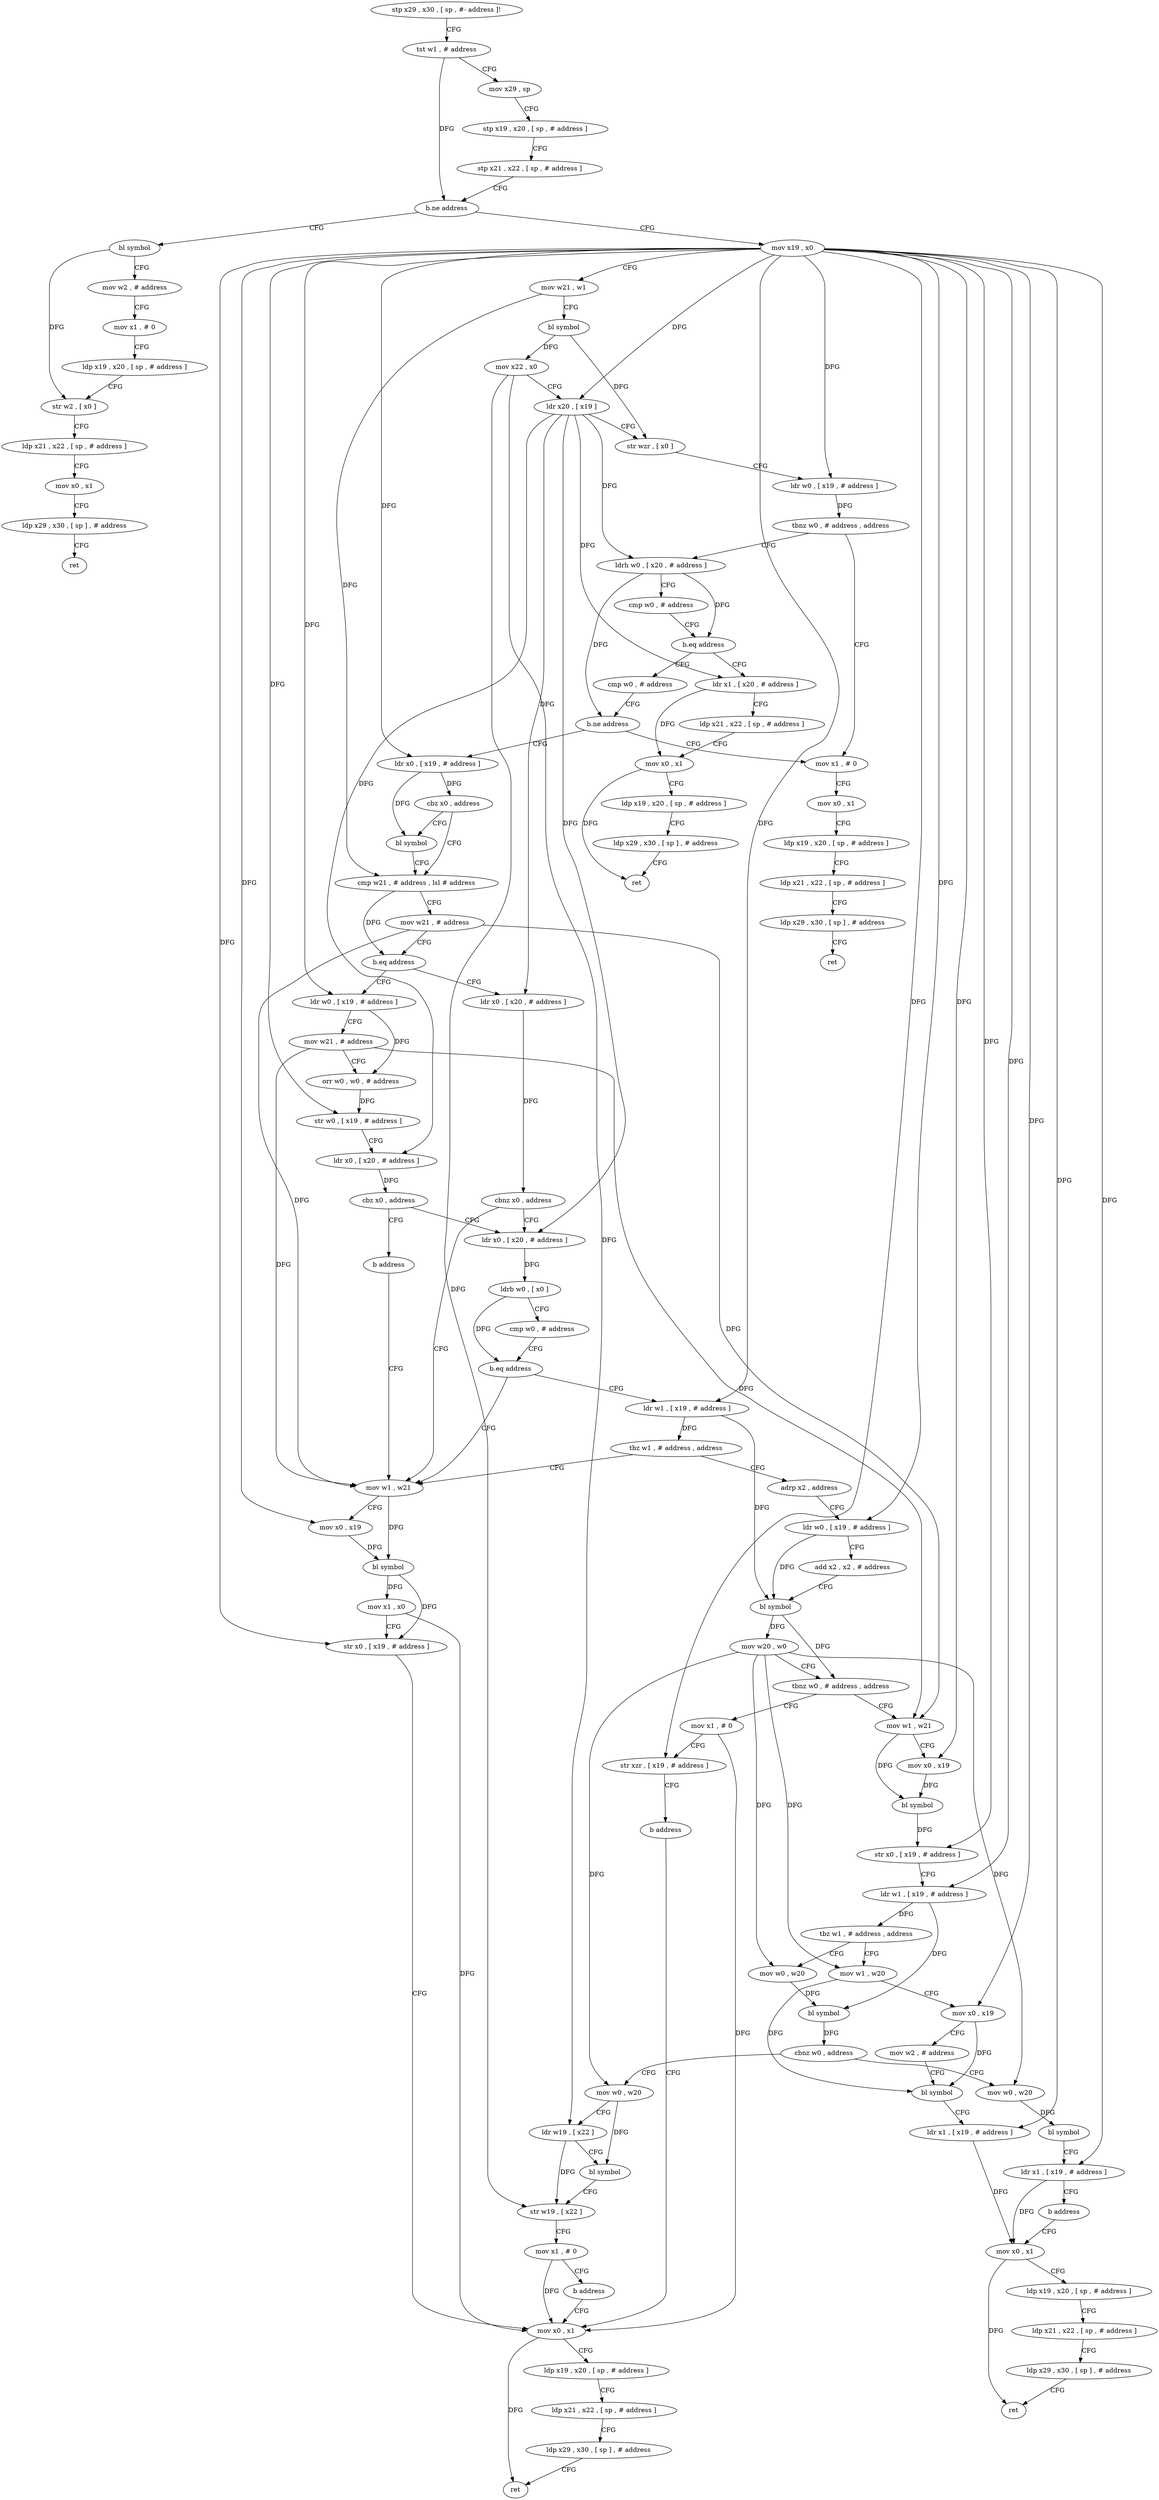 digraph "func" {
"4281728" [label = "stp x29 , x30 , [ sp , #- address ]!" ]
"4281732" [label = "tst w1 , # address" ]
"4281736" [label = "mov x29 , sp" ]
"4281740" [label = "stp x19 , x20 , [ sp , # address ]" ]
"4281744" [label = "stp x21 , x22 , [ sp , # address ]" ]
"4281748" [label = "b.ne address" ]
"4282072" [label = "bl symbol" ]
"4281752" [label = "mov x19 , x0" ]
"4282076" [label = "mov w2 , # address" ]
"4282080" [label = "mov x1 , # 0" ]
"4282084" [label = "ldp x19 , x20 , [ sp , # address ]" ]
"4282088" [label = "str w2 , [ x0 ]" ]
"4282092" [label = "ldp x21 , x22 , [ sp , # address ]" ]
"4282096" [label = "mov x0 , x1" ]
"4282100" [label = "ldp x29 , x30 , [ sp ] , # address" ]
"4282104" [label = "ret" ]
"4281756" [label = "mov w21 , w1" ]
"4281760" [label = "bl symbol" ]
"4281764" [label = "mov x22 , x0" ]
"4281768" [label = "ldr x20 , [ x19 ]" ]
"4281772" [label = "str wzr , [ x0 ]" ]
"4281776" [label = "ldr w0 , [ x19 , # address ]" ]
"4281780" [label = "tbnz w0 , # address , address" ]
"4281904" [label = "mov x1 , # 0" ]
"4281784" [label = "ldrh w0 , [ x20 , # address ]" ]
"4281908" [label = "mov x0 , x1" ]
"4281912" [label = "ldp x19 , x20 , [ sp , # address ]" ]
"4281916" [label = "ldp x21 , x22 , [ sp , # address ]" ]
"4281920" [label = "ldp x29 , x30 , [ sp ] , # address" ]
"4281924" [label = "ret" ]
"4281788" [label = "cmp w0 , # address" ]
"4281792" [label = "b.eq address" ]
"4282048" [label = "ldr x1 , [ x20 , # address ]" ]
"4281796" [label = "cmp w0 , # address" ]
"4282052" [label = "ldp x21 , x22 , [ sp , # address ]" ]
"4282056" [label = "mov x0 , x1" ]
"4282060" [label = "ldp x19 , x20 , [ sp , # address ]" ]
"4282064" [label = "ldp x29 , x30 , [ sp ] , # address" ]
"4282068" [label = "ret" ]
"4281800" [label = "b.ne address" ]
"4281804" [label = "ldr x0 , [ x19 , # address ]" ]
"4281808" [label = "cbz x0 , address" ]
"4281816" [label = "cmp w21 , # address , lsl # address" ]
"4281812" [label = "bl symbol" ]
"4281820" [label = "mov w21 , # address" ]
"4281824" [label = "b.eq address" ]
"4281928" [label = "ldr w0 , [ x19 , # address ]" ]
"4281828" [label = "ldr x0 , [ x20 , # address ]" ]
"4281932" [label = "mov w21 , # address" ]
"4281936" [label = "orr w0 , w0 , # address" ]
"4281940" [label = "str w0 , [ x19 , # address ]" ]
"4281944" [label = "ldr x0 , [ x20 , # address ]" ]
"4281948" [label = "cbz x0 , address" ]
"4281836" [label = "ldr x0 , [ x20 , # address ]" ]
"4281952" [label = "b address" ]
"4281832" [label = "cbnz x0 , address" ]
"4281860" [label = "mov w1 , w21" ]
"4281840" [label = "ldrb w0 , [ x0 ]" ]
"4281844" [label = "cmp w0 , # address" ]
"4281848" [label = "b.eq address" ]
"4281852" [label = "ldr w1 , [ x19 , # address ]" ]
"4281864" [label = "mov x0 , x19" ]
"4281868" [label = "bl symbol" ]
"4281872" [label = "mov x1 , x0" ]
"4281876" [label = "str x0 , [ x19 , # address ]" ]
"4281880" [label = "mov x0 , x1" ]
"4281856" [label = "tbz w1 , # address , address" ]
"4281960" [label = "adrp x2 , address" ]
"4281964" [label = "ldr w0 , [ x19 , # address ]" ]
"4281968" [label = "add x2 , x2 , # address" ]
"4281972" [label = "bl symbol" ]
"4281976" [label = "mov w20 , w0" ]
"4281980" [label = "tbnz w0 , # address , address" ]
"4282144" [label = "mov x1 , # 0" ]
"4281984" [label = "mov w1 , w21" ]
"4282148" [label = "str xzr , [ x19 , # address ]" ]
"4282152" [label = "b address" ]
"4281988" [label = "mov x0 , x19" ]
"4281992" [label = "bl symbol" ]
"4281996" [label = "str x0 , [ x19 , # address ]" ]
"4282000" [label = "ldr w1 , [ x19 , # address ]" ]
"4282004" [label = "tbz w1 , # address , address" ]
"4282112" [label = "mov w0 , w20" ]
"4282008" [label = "mov w1 , w20" ]
"4281884" [label = "ldp x19 , x20 , [ sp , # address ]" ]
"4281888" [label = "ldp x21 , x22 , [ sp , # address ]" ]
"4281892" [label = "ldp x29 , x30 , [ sp ] , # address" ]
"4281896" [label = "ret" ]
"4282116" [label = "bl symbol" ]
"4282120" [label = "cbnz w0 , address" ]
"4282156" [label = "mov w0 , w20" ]
"4282124" [label = "mov w0 , w20" ]
"4282012" [label = "mov x0 , x19" ]
"4282016" [label = "mov w2 , # address" ]
"4282020" [label = "bl symbol" ]
"4282024" [label = "ldr x1 , [ x19 , # address ]" ]
"4282028" [label = "mov x0 , x1" ]
"4282160" [label = "ldr w19 , [ x22 ]" ]
"4282164" [label = "bl symbol" ]
"4282168" [label = "str w19 , [ x22 ]" ]
"4282172" [label = "mov x1 , # 0" ]
"4282176" [label = "b address" ]
"4282128" [label = "bl symbol" ]
"4282132" [label = "ldr x1 , [ x19 , # address ]" ]
"4282136" [label = "b address" ]
"4282032" [label = "ldp x19 , x20 , [ sp , # address ]" ]
"4282036" [label = "ldp x21 , x22 , [ sp , # address ]" ]
"4282040" [label = "ldp x29 , x30 , [ sp ] , # address" ]
"4282044" [label = "ret" ]
"4281728" -> "4281732" [ label = "CFG" ]
"4281732" -> "4281736" [ label = "CFG" ]
"4281732" -> "4281748" [ label = "DFG" ]
"4281736" -> "4281740" [ label = "CFG" ]
"4281740" -> "4281744" [ label = "CFG" ]
"4281744" -> "4281748" [ label = "CFG" ]
"4281748" -> "4282072" [ label = "CFG" ]
"4281748" -> "4281752" [ label = "CFG" ]
"4282072" -> "4282076" [ label = "CFG" ]
"4282072" -> "4282088" [ label = "DFG" ]
"4281752" -> "4281756" [ label = "CFG" ]
"4281752" -> "4281768" [ label = "DFG" ]
"4281752" -> "4281776" [ label = "DFG" ]
"4281752" -> "4281804" [ label = "DFG" ]
"4281752" -> "4281928" [ label = "DFG" ]
"4281752" -> "4281940" [ label = "DFG" ]
"4281752" -> "4281864" [ label = "DFG" ]
"4281752" -> "4281876" [ label = "DFG" ]
"4281752" -> "4281852" [ label = "DFG" ]
"4281752" -> "4281964" [ label = "DFG" ]
"4281752" -> "4282148" [ label = "DFG" ]
"4281752" -> "4281988" [ label = "DFG" ]
"4281752" -> "4281996" [ label = "DFG" ]
"4281752" -> "4282000" [ label = "DFG" ]
"4281752" -> "4282012" [ label = "DFG" ]
"4281752" -> "4282024" [ label = "DFG" ]
"4281752" -> "4282132" [ label = "DFG" ]
"4282076" -> "4282080" [ label = "CFG" ]
"4282080" -> "4282084" [ label = "CFG" ]
"4282084" -> "4282088" [ label = "CFG" ]
"4282088" -> "4282092" [ label = "CFG" ]
"4282092" -> "4282096" [ label = "CFG" ]
"4282096" -> "4282100" [ label = "CFG" ]
"4282100" -> "4282104" [ label = "CFG" ]
"4281756" -> "4281760" [ label = "CFG" ]
"4281756" -> "4281816" [ label = "DFG" ]
"4281760" -> "4281764" [ label = "DFG" ]
"4281760" -> "4281772" [ label = "DFG" ]
"4281764" -> "4281768" [ label = "CFG" ]
"4281764" -> "4282160" [ label = "DFG" ]
"4281764" -> "4282168" [ label = "DFG" ]
"4281768" -> "4281772" [ label = "CFG" ]
"4281768" -> "4281784" [ label = "DFG" ]
"4281768" -> "4282048" [ label = "DFG" ]
"4281768" -> "4281944" [ label = "DFG" ]
"4281768" -> "4281828" [ label = "DFG" ]
"4281768" -> "4281836" [ label = "DFG" ]
"4281772" -> "4281776" [ label = "CFG" ]
"4281776" -> "4281780" [ label = "DFG" ]
"4281780" -> "4281904" [ label = "CFG" ]
"4281780" -> "4281784" [ label = "CFG" ]
"4281904" -> "4281908" [ label = "CFG" ]
"4281784" -> "4281788" [ label = "CFG" ]
"4281784" -> "4281792" [ label = "DFG" ]
"4281784" -> "4281800" [ label = "DFG" ]
"4281908" -> "4281912" [ label = "CFG" ]
"4281912" -> "4281916" [ label = "CFG" ]
"4281916" -> "4281920" [ label = "CFG" ]
"4281920" -> "4281924" [ label = "CFG" ]
"4281788" -> "4281792" [ label = "CFG" ]
"4281792" -> "4282048" [ label = "CFG" ]
"4281792" -> "4281796" [ label = "CFG" ]
"4282048" -> "4282052" [ label = "CFG" ]
"4282048" -> "4282056" [ label = "DFG" ]
"4281796" -> "4281800" [ label = "CFG" ]
"4282052" -> "4282056" [ label = "CFG" ]
"4282056" -> "4282060" [ label = "CFG" ]
"4282056" -> "4282068" [ label = "DFG" ]
"4282060" -> "4282064" [ label = "CFG" ]
"4282064" -> "4282068" [ label = "CFG" ]
"4281800" -> "4281904" [ label = "CFG" ]
"4281800" -> "4281804" [ label = "CFG" ]
"4281804" -> "4281808" [ label = "DFG" ]
"4281804" -> "4281812" [ label = "DFG" ]
"4281808" -> "4281816" [ label = "CFG" ]
"4281808" -> "4281812" [ label = "CFG" ]
"4281816" -> "4281820" [ label = "CFG" ]
"4281816" -> "4281824" [ label = "DFG" ]
"4281812" -> "4281816" [ label = "CFG" ]
"4281820" -> "4281824" [ label = "CFG" ]
"4281820" -> "4281860" [ label = "DFG" ]
"4281820" -> "4281984" [ label = "DFG" ]
"4281824" -> "4281928" [ label = "CFG" ]
"4281824" -> "4281828" [ label = "CFG" ]
"4281928" -> "4281932" [ label = "CFG" ]
"4281928" -> "4281936" [ label = "DFG" ]
"4281828" -> "4281832" [ label = "DFG" ]
"4281932" -> "4281936" [ label = "CFG" ]
"4281932" -> "4281860" [ label = "DFG" ]
"4281932" -> "4281984" [ label = "DFG" ]
"4281936" -> "4281940" [ label = "DFG" ]
"4281940" -> "4281944" [ label = "CFG" ]
"4281944" -> "4281948" [ label = "DFG" ]
"4281948" -> "4281836" [ label = "CFG" ]
"4281948" -> "4281952" [ label = "CFG" ]
"4281836" -> "4281840" [ label = "DFG" ]
"4281952" -> "4281860" [ label = "CFG" ]
"4281832" -> "4281860" [ label = "CFG" ]
"4281832" -> "4281836" [ label = "CFG" ]
"4281860" -> "4281864" [ label = "CFG" ]
"4281860" -> "4281868" [ label = "DFG" ]
"4281840" -> "4281844" [ label = "CFG" ]
"4281840" -> "4281848" [ label = "DFG" ]
"4281844" -> "4281848" [ label = "CFG" ]
"4281848" -> "4281860" [ label = "CFG" ]
"4281848" -> "4281852" [ label = "CFG" ]
"4281852" -> "4281856" [ label = "DFG" ]
"4281852" -> "4281972" [ label = "DFG" ]
"4281864" -> "4281868" [ label = "DFG" ]
"4281868" -> "4281872" [ label = "DFG" ]
"4281868" -> "4281876" [ label = "DFG" ]
"4281872" -> "4281876" [ label = "CFG" ]
"4281872" -> "4281880" [ label = "DFG" ]
"4281876" -> "4281880" [ label = "CFG" ]
"4281880" -> "4281884" [ label = "CFG" ]
"4281880" -> "4281896" [ label = "DFG" ]
"4281856" -> "4281960" [ label = "CFG" ]
"4281856" -> "4281860" [ label = "CFG" ]
"4281960" -> "4281964" [ label = "CFG" ]
"4281964" -> "4281968" [ label = "CFG" ]
"4281964" -> "4281972" [ label = "DFG" ]
"4281968" -> "4281972" [ label = "CFG" ]
"4281972" -> "4281976" [ label = "DFG" ]
"4281972" -> "4281980" [ label = "DFG" ]
"4281976" -> "4281980" [ label = "CFG" ]
"4281976" -> "4282112" [ label = "DFG" ]
"4281976" -> "4282008" [ label = "DFG" ]
"4281976" -> "4282156" [ label = "DFG" ]
"4281976" -> "4282124" [ label = "DFG" ]
"4281980" -> "4282144" [ label = "CFG" ]
"4281980" -> "4281984" [ label = "CFG" ]
"4282144" -> "4282148" [ label = "CFG" ]
"4282144" -> "4281880" [ label = "DFG" ]
"4281984" -> "4281988" [ label = "CFG" ]
"4281984" -> "4281992" [ label = "DFG" ]
"4282148" -> "4282152" [ label = "CFG" ]
"4282152" -> "4281880" [ label = "CFG" ]
"4281988" -> "4281992" [ label = "DFG" ]
"4281992" -> "4281996" [ label = "DFG" ]
"4281996" -> "4282000" [ label = "CFG" ]
"4282000" -> "4282004" [ label = "DFG" ]
"4282000" -> "4282116" [ label = "DFG" ]
"4282004" -> "4282112" [ label = "CFG" ]
"4282004" -> "4282008" [ label = "CFG" ]
"4282112" -> "4282116" [ label = "DFG" ]
"4282008" -> "4282012" [ label = "CFG" ]
"4282008" -> "4282020" [ label = "DFG" ]
"4281884" -> "4281888" [ label = "CFG" ]
"4281888" -> "4281892" [ label = "CFG" ]
"4281892" -> "4281896" [ label = "CFG" ]
"4282116" -> "4282120" [ label = "DFG" ]
"4282120" -> "4282156" [ label = "CFG" ]
"4282120" -> "4282124" [ label = "CFG" ]
"4282156" -> "4282160" [ label = "CFG" ]
"4282156" -> "4282164" [ label = "DFG" ]
"4282124" -> "4282128" [ label = "DFG" ]
"4282012" -> "4282016" [ label = "CFG" ]
"4282012" -> "4282020" [ label = "DFG" ]
"4282016" -> "4282020" [ label = "CFG" ]
"4282020" -> "4282024" [ label = "CFG" ]
"4282024" -> "4282028" [ label = "DFG" ]
"4282028" -> "4282032" [ label = "CFG" ]
"4282028" -> "4282044" [ label = "DFG" ]
"4282160" -> "4282164" [ label = "CFG" ]
"4282160" -> "4282168" [ label = "DFG" ]
"4282164" -> "4282168" [ label = "CFG" ]
"4282168" -> "4282172" [ label = "CFG" ]
"4282172" -> "4282176" [ label = "CFG" ]
"4282172" -> "4281880" [ label = "DFG" ]
"4282176" -> "4281880" [ label = "CFG" ]
"4282128" -> "4282132" [ label = "CFG" ]
"4282132" -> "4282136" [ label = "CFG" ]
"4282132" -> "4282028" [ label = "DFG" ]
"4282136" -> "4282028" [ label = "CFG" ]
"4282032" -> "4282036" [ label = "CFG" ]
"4282036" -> "4282040" [ label = "CFG" ]
"4282040" -> "4282044" [ label = "CFG" ]
}
